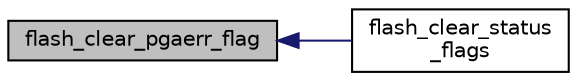 digraph "flash_clear_pgaerr_flag"
{
  edge [fontname="Helvetica",fontsize="10",labelfontname="Helvetica",labelfontsize="10"];
  node [fontname="Helvetica",fontsize="10",shape=record];
  rankdir="LR";
  Node1 [label="flash_clear_pgaerr_flag",height=0.2,width=0.4,color="black", fillcolor="grey75", style="filled" fontcolor="black"];
  Node1 -> Node2 [dir="back",color="midnightblue",fontsize="10",style="solid",fontname="Helvetica"];
  Node2 [label="flash_clear_status\l_flags",height=0.2,width=0.4,color="black", fillcolor="white", style="filled",URL="$flash_8c.html#a8bf42e68b53ee74583675289608dae65"];
}
